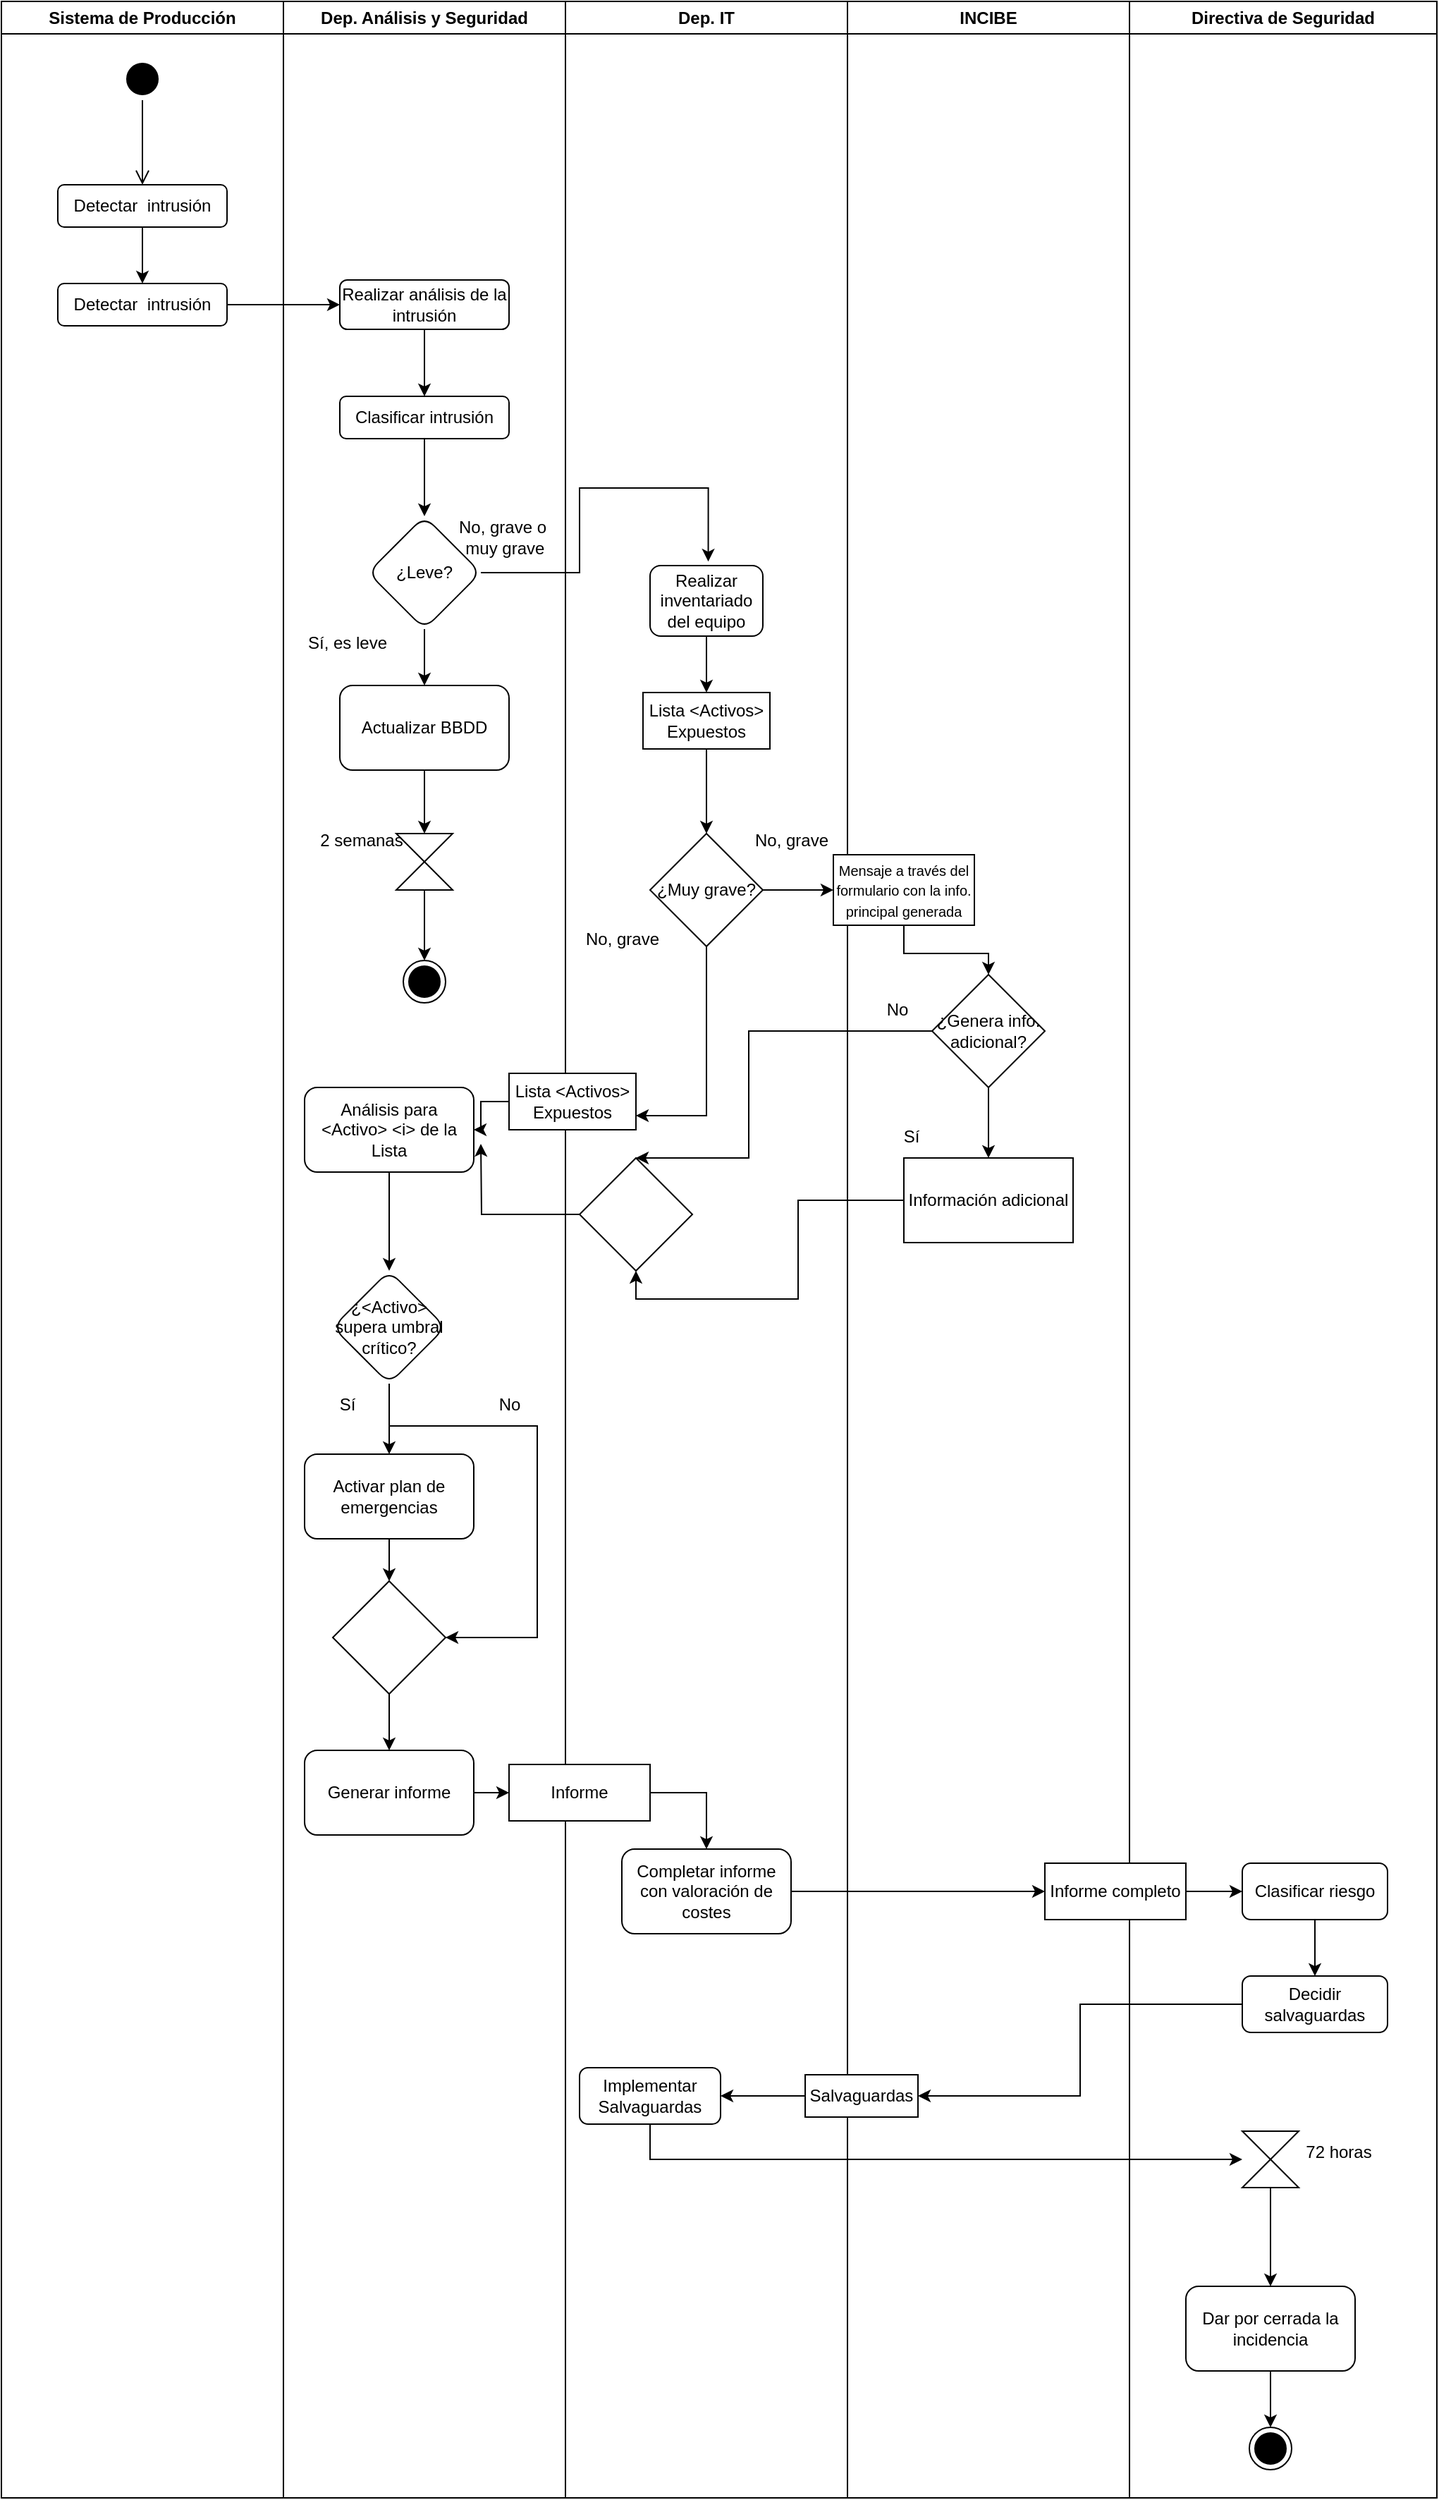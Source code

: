 <mxfile version="21.0.10" type="github">
  <diagram id="z1HNoc3UqeWXknCPnFcT" name="Página-2">
    <mxGraphModel dx="4300" dy="1803" grid="1" gridSize="10" guides="1" tooltips="1" connect="1" arrows="1" fold="1" page="1" pageScale="1" pageWidth="827" pageHeight="1169" math="0" shadow="0">
      <root>
        <mxCell id="0" />
        <mxCell id="1" parent="0" />
        <mxCell id="R80RbBcRoe1diIursg0G-1" value="Sistema de Producción" style="swimlane;whiteSpace=wrap;html=1;" parent="1" vertex="1">
          <mxGeometry x="20" y="40" width="200" height="1770" as="geometry" />
        </mxCell>
        <mxCell id="R80RbBcRoe1diIursg0G-6" value="" style="ellipse;html=1;shape=startState;fillColor=#000000;strokeColor=#000000;" parent="R80RbBcRoe1diIursg0G-1" vertex="1">
          <mxGeometry x="85" y="40" width="30" height="30" as="geometry" />
        </mxCell>
        <mxCell id="R80RbBcRoe1diIursg0G-7" value="" style="edgeStyle=orthogonalEdgeStyle;html=1;verticalAlign=bottom;endArrow=open;endSize=8;strokeColor=#000000;rounded=0;" parent="R80RbBcRoe1diIursg0G-1" source="R80RbBcRoe1diIursg0G-6" edge="1">
          <mxGeometry relative="1" as="geometry">
            <mxPoint x="100" y="130" as="targetPoint" />
          </mxGeometry>
        </mxCell>
        <mxCell id="adArxkpM5XN9gFVgzo69-3" value="" style="edgeStyle=orthogonalEdgeStyle;rounded=0;orthogonalLoop=1;jettySize=auto;html=1;" parent="R80RbBcRoe1diIursg0G-1" source="R80RbBcRoe1diIursg0G-8" target="adArxkpM5XN9gFVgzo69-2" edge="1">
          <mxGeometry relative="1" as="geometry" />
        </mxCell>
        <mxCell id="R80RbBcRoe1diIursg0G-8" value="Detectar&amp;nbsp; intrusión" style="rounded=1;whiteSpace=wrap;html=1;" parent="R80RbBcRoe1diIursg0G-1" vertex="1">
          <mxGeometry x="40" y="130" width="120" height="30" as="geometry" />
        </mxCell>
        <mxCell id="adArxkpM5XN9gFVgzo69-2" value="Detectar&amp;nbsp; intrusión" style="rounded=1;whiteSpace=wrap;html=1;" parent="R80RbBcRoe1diIursg0G-1" vertex="1">
          <mxGeometry x="40" y="200" width="120" height="30" as="geometry" />
        </mxCell>
        <mxCell id="R80RbBcRoe1diIursg0G-2" value="Dep. Análisis y Seguridad" style="swimlane;whiteSpace=wrap;html=1;" parent="1" vertex="1">
          <mxGeometry x="220" y="40" width="200" height="1770" as="geometry" />
        </mxCell>
        <mxCell id="adArxkpM5XN9gFVgzo69-7" value="" style="edgeStyle=orthogonalEdgeStyle;rounded=0;orthogonalLoop=1;jettySize=auto;html=1;" parent="R80RbBcRoe1diIursg0G-2" source="adArxkpM5XN9gFVgzo69-4" target="adArxkpM5XN9gFVgzo69-6" edge="1">
          <mxGeometry relative="1" as="geometry" />
        </mxCell>
        <mxCell id="adArxkpM5XN9gFVgzo69-4" value="Realizar análisis de la intrusión" style="whiteSpace=wrap;html=1;rounded=1;" parent="R80RbBcRoe1diIursg0G-2" vertex="1">
          <mxGeometry x="40" y="197.5" width="120" height="35" as="geometry" />
        </mxCell>
        <mxCell id="adArxkpM5XN9gFVgzo69-9" value="" style="edgeStyle=orthogonalEdgeStyle;rounded=0;orthogonalLoop=1;jettySize=auto;html=1;" parent="R80RbBcRoe1diIursg0G-2" source="adArxkpM5XN9gFVgzo69-6" target="adArxkpM5XN9gFVgzo69-8" edge="1">
          <mxGeometry relative="1" as="geometry" />
        </mxCell>
        <mxCell id="adArxkpM5XN9gFVgzo69-6" value="Clasificar intrusión" style="whiteSpace=wrap;html=1;rounded=1;" parent="R80RbBcRoe1diIursg0G-2" vertex="1">
          <mxGeometry x="40" y="280" width="120" height="30" as="geometry" />
        </mxCell>
        <mxCell id="adArxkpM5XN9gFVgzo69-11" value="" style="edgeStyle=orthogonalEdgeStyle;rounded=0;orthogonalLoop=1;jettySize=auto;html=1;" parent="R80RbBcRoe1diIursg0G-2" source="adArxkpM5XN9gFVgzo69-8" target="adArxkpM5XN9gFVgzo69-10" edge="1">
          <mxGeometry relative="1" as="geometry" />
        </mxCell>
        <mxCell id="adArxkpM5XN9gFVgzo69-8" value="¿Leve?" style="rhombus;whiteSpace=wrap;html=1;rounded=1;" parent="R80RbBcRoe1diIursg0G-2" vertex="1">
          <mxGeometry x="60" y="365" width="80" height="80" as="geometry" />
        </mxCell>
        <mxCell id="adArxkpM5XN9gFVgzo69-13" value="" style="edgeStyle=orthogonalEdgeStyle;rounded=0;orthogonalLoop=1;jettySize=auto;html=1;" parent="R80RbBcRoe1diIursg0G-2" source="adArxkpM5XN9gFVgzo69-10" target="adArxkpM5XN9gFVgzo69-12" edge="1">
          <mxGeometry relative="1" as="geometry" />
        </mxCell>
        <mxCell id="adArxkpM5XN9gFVgzo69-10" value="Actualizar BBDD" style="whiteSpace=wrap;html=1;rounded=1;" parent="R80RbBcRoe1diIursg0G-2" vertex="1">
          <mxGeometry x="40" y="485" width="120" height="60" as="geometry" />
        </mxCell>
        <mxCell id="adArxkpM5XN9gFVgzo69-15" value="" style="edgeStyle=orthogonalEdgeStyle;rounded=0;orthogonalLoop=1;jettySize=auto;html=1;" parent="R80RbBcRoe1diIursg0G-2" source="adArxkpM5XN9gFVgzo69-12" target="adArxkpM5XN9gFVgzo69-14" edge="1">
          <mxGeometry relative="1" as="geometry" />
        </mxCell>
        <mxCell id="adArxkpM5XN9gFVgzo69-12" value="" style="shape=collate;html=1;" parent="R80RbBcRoe1diIursg0G-2" vertex="1">
          <mxGeometry x="80" y="590" width="40" height="40" as="geometry" />
        </mxCell>
        <mxCell id="adArxkpM5XN9gFVgzo69-14" value="" style="ellipse;html=1;shape=endState;fillColor=strokeColor;" parent="R80RbBcRoe1diIursg0G-2" vertex="1">
          <mxGeometry x="85" y="680" width="30" height="30" as="geometry" />
        </mxCell>
        <mxCell id="adArxkpM5XN9gFVgzo69-16" value="Sí, es leve" style="text;html=1;align=center;verticalAlign=middle;resizable=0;points=[];autosize=1;strokeColor=none;fillColor=none;" parent="R80RbBcRoe1diIursg0G-2" vertex="1">
          <mxGeometry x="5" y="440" width="80" height="30" as="geometry" />
        </mxCell>
        <mxCell id="adArxkpM5XN9gFVgzo69-35" value="2 semanas" style="text;html=1;align=center;verticalAlign=middle;resizable=0;points=[];autosize=1;strokeColor=none;fillColor=none;" parent="R80RbBcRoe1diIursg0G-2" vertex="1">
          <mxGeometry x="15" y="580" width="80" height="30" as="geometry" />
        </mxCell>
        <mxCell id="adArxkpM5XN9gFVgzo69-40" value="No, grave o&lt;br&gt;&amp;nbsp;muy grave" style="text;html=1;align=center;verticalAlign=middle;resizable=0;points=[];autosize=1;strokeColor=none;fillColor=none;" parent="R80RbBcRoe1diIursg0G-2" vertex="1">
          <mxGeometry x="110" y="360" width="90" height="40" as="geometry" />
        </mxCell>
        <mxCell id="adArxkpM5XN9gFVgzo69-56" value="" style="edgeStyle=orthogonalEdgeStyle;rounded=0;orthogonalLoop=1;jettySize=auto;html=1;" parent="R80RbBcRoe1diIursg0G-2" source="adArxkpM5XN9gFVgzo69-52" target="adArxkpM5XN9gFVgzo69-55" edge="1">
          <mxGeometry relative="1" as="geometry" />
        </mxCell>
        <mxCell id="adArxkpM5XN9gFVgzo69-52" value="Análisis para &amp;lt;Activo&amp;gt; &amp;lt;i&amp;gt; de la Lista" style="rounded=1;whiteSpace=wrap;html=1;" parent="R80RbBcRoe1diIursg0G-2" vertex="1">
          <mxGeometry x="15" y="770" width="120" height="60" as="geometry" />
        </mxCell>
        <mxCell id="adArxkpM5XN9gFVgzo69-58" value="" style="edgeStyle=orthogonalEdgeStyle;rounded=0;orthogonalLoop=1;jettySize=auto;html=1;" parent="R80RbBcRoe1diIursg0G-2" source="adArxkpM5XN9gFVgzo69-55" target="adArxkpM5XN9gFVgzo69-57" edge="1">
          <mxGeometry relative="1" as="geometry" />
        </mxCell>
        <mxCell id="8xhlzW5Pru87AYJBVDdq-15" style="edgeStyle=orthogonalEdgeStyle;rounded=0;orthogonalLoop=1;jettySize=auto;html=1;entryX=1;entryY=0.5;entryDx=0;entryDy=0;" edge="1" parent="R80RbBcRoe1diIursg0G-2" source="adArxkpM5XN9gFVgzo69-55" target="8xhlzW5Pru87AYJBVDdq-13">
          <mxGeometry relative="1" as="geometry">
            <Array as="points">
              <mxPoint x="75" y="1010" />
              <mxPoint x="180" y="1010" />
              <mxPoint x="180" y="1160" />
            </Array>
          </mxGeometry>
        </mxCell>
        <mxCell id="adArxkpM5XN9gFVgzo69-55" value="¿&amp;lt;Activo&amp;gt; supera umbral crítico?" style="rhombus;whiteSpace=wrap;html=1;rounded=1;" parent="R80RbBcRoe1diIursg0G-2" vertex="1">
          <mxGeometry x="35" y="900" width="80" height="80" as="geometry" />
        </mxCell>
        <mxCell id="8xhlzW5Pru87AYJBVDdq-14" value="" style="edgeStyle=orthogonalEdgeStyle;rounded=0;orthogonalLoop=1;jettySize=auto;html=1;" edge="1" parent="R80RbBcRoe1diIursg0G-2" source="adArxkpM5XN9gFVgzo69-57" target="8xhlzW5Pru87AYJBVDdq-13">
          <mxGeometry relative="1" as="geometry" />
        </mxCell>
        <mxCell id="adArxkpM5XN9gFVgzo69-57" value="Activar plan de emergencias" style="whiteSpace=wrap;html=1;rounded=1;" parent="R80RbBcRoe1diIursg0G-2" vertex="1">
          <mxGeometry x="15" y="1030" width="120" height="60" as="geometry" />
        </mxCell>
        <mxCell id="adArxkpM5XN9gFVgzo69-59" value="Sí" style="text;html=1;align=center;verticalAlign=middle;resizable=0;points=[];autosize=1;strokeColor=none;fillColor=none;" parent="R80RbBcRoe1diIursg0G-2" vertex="1">
          <mxGeometry x="30" y="980" width="30" height="30" as="geometry" />
        </mxCell>
        <mxCell id="8xhlzW5Pru87AYJBVDdq-18" value="" style="edgeStyle=orthogonalEdgeStyle;rounded=0;orthogonalLoop=1;jettySize=auto;html=1;" edge="1" parent="R80RbBcRoe1diIursg0G-2" source="8xhlzW5Pru87AYJBVDdq-13" target="8xhlzW5Pru87AYJBVDdq-17">
          <mxGeometry relative="1" as="geometry" />
        </mxCell>
        <mxCell id="8xhlzW5Pru87AYJBVDdq-13" value="" style="rhombus;whiteSpace=wrap;html=1;" vertex="1" parent="R80RbBcRoe1diIursg0G-2">
          <mxGeometry x="35" y="1120" width="80" height="80" as="geometry" />
        </mxCell>
        <mxCell id="8xhlzW5Pru87AYJBVDdq-16" value="No" style="text;html=1;align=center;verticalAlign=middle;resizable=0;points=[];autosize=1;strokeColor=none;fillColor=none;" vertex="1" parent="R80RbBcRoe1diIursg0G-2">
          <mxGeometry x="140" y="980" width="40" height="30" as="geometry" />
        </mxCell>
        <mxCell id="8xhlzW5Pru87AYJBVDdq-17" value="Generar informe" style="rounded=1;whiteSpace=wrap;html=1;" vertex="1" parent="R80RbBcRoe1diIursg0G-2">
          <mxGeometry x="15" y="1240" width="120" height="60" as="geometry" />
        </mxCell>
        <mxCell id="R80RbBcRoe1diIursg0G-3" value="Dep. IT" style="swimlane;whiteSpace=wrap;html=1;" parent="1" vertex="1">
          <mxGeometry x="420" y="40" width="200" height="1770" as="geometry" />
        </mxCell>
        <mxCell id="adArxkpM5XN9gFVgzo69-36" style="edgeStyle=orthogonalEdgeStyle;rounded=0;orthogonalLoop=1;jettySize=auto;html=1;" parent="R80RbBcRoe1diIursg0G-3" source="adArxkpM5XN9gFVgzo69-24" target="adArxkpM5XN9gFVgzo69-28" edge="1">
          <mxGeometry relative="1" as="geometry" />
        </mxCell>
        <mxCell id="adArxkpM5XN9gFVgzo69-24" value="Realizar inventariado del equipo" style="rounded=1;whiteSpace=wrap;html=1;" parent="R80RbBcRoe1diIursg0G-3" vertex="1">
          <mxGeometry x="60" y="400" width="80" height="50" as="geometry" />
        </mxCell>
        <mxCell id="adArxkpM5XN9gFVgzo69-38" value="" style="edgeStyle=orthogonalEdgeStyle;rounded=0;orthogonalLoop=1;jettySize=auto;html=1;" parent="R80RbBcRoe1diIursg0G-3" source="adArxkpM5XN9gFVgzo69-28" target="adArxkpM5XN9gFVgzo69-37" edge="1">
          <mxGeometry relative="1" as="geometry" />
        </mxCell>
        <mxCell id="adArxkpM5XN9gFVgzo69-28" value="Lista &amp;lt;Activos&amp;gt; Expuestos" style="rounded=0;whiteSpace=wrap;html=1;" parent="R80RbBcRoe1diIursg0G-3" vertex="1">
          <mxGeometry x="55" y="490" width="90" height="40" as="geometry" />
        </mxCell>
        <mxCell id="adArxkpM5XN9gFVgzo69-50" style="edgeStyle=orthogonalEdgeStyle;rounded=0;orthogonalLoop=1;jettySize=auto;html=1;entryX=1;entryY=0.75;entryDx=0;entryDy=0;" parent="R80RbBcRoe1diIursg0G-3" source="adArxkpM5XN9gFVgzo69-37" target="adArxkpM5XN9gFVgzo69-48" edge="1">
          <mxGeometry relative="1" as="geometry">
            <Array as="points">
              <mxPoint x="100" y="790" />
            </Array>
          </mxGeometry>
        </mxCell>
        <mxCell id="adArxkpM5XN9gFVgzo69-37" value="¿Muy grave?" style="rhombus;whiteSpace=wrap;html=1;rounded=0;" parent="R80RbBcRoe1diIursg0G-3" vertex="1">
          <mxGeometry x="60" y="590" width="80" height="80" as="geometry" />
        </mxCell>
        <mxCell id="adArxkpM5XN9gFVgzo69-39" value="No, grave" style="text;html=1;align=center;verticalAlign=middle;resizable=0;points=[];autosize=1;strokeColor=none;fillColor=none;" parent="R80RbBcRoe1diIursg0G-3" vertex="1">
          <mxGeometry y="650" width="80" height="30" as="geometry" />
        </mxCell>
        <mxCell id="adArxkpM5XN9gFVgzo69-45" value="No, grave" style="text;html=1;align=center;verticalAlign=middle;resizable=0;points=[];autosize=1;strokeColor=none;fillColor=none;" parent="R80RbBcRoe1diIursg0G-3" vertex="1">
          <mxGeometry x="120" y="580" width="80" height="30" as="geometry" />
        </mxCell>
        <mxCell id="adArxkpM5XN9gFVgzo69-48" value="Lista &amp;lt;Activos&amp;gt; Expuestos" style="rounded=0;whiteSpace=wrap;html=1;" parent="R80RbBcRoe1diIursg0G-3" vertex="1">
          <mxGeometry x="-40" y="760" width="90" height="40" as="geometry" />
        </mxCell>
        <mxCell id="8xhlzW5Pru87AYJBVDdq-11" style="edgeStyle=orthogonalEdgeStyle;rounded=0;orthogonalLoop=1;jettySize=auto;html=1;" edge="1" parent="R80RbBcRoe1diIursg0G-3" source="8xhlzW5Pru87AYJBVDdq-8">
          <mxGeometry relative="1" as="geometry">
            <mxPoint x="-60" y="810" as="targetPoint" />
          </mxGeometry>
        </mxCell>
        <mxCell id="8xhlzW5Pru87AYJBVDdq-8" value="" style="rhombus;whiteSpace=wrap;html=1;" vertex="1" parent="R80RbBcRoe1diIursg0G-3">
          <mxGeometry x="10" y="820" width="80" height="80" as="geometry" />
        </mxCell>
        <mxCell id="vH-yhjC-cb7iYyxHxaEe-2" style="edgeStyle=orthogonalEdgeStyle;rounded=0;orthogonalLoop=1;jettySize=auto;html=1;entryX=0.5;entryY=0;entryDx=0;entryDy=0;" edge="1" parent="R80RbBcRoe1diIursg0G-3" source="8xhlzW5Pru87AYJBVDdq-19" target="vH-yhjC-cb7iYyxHxaEe-1">
          <mxGeometry relative="1" as="geometry">
            <Array as="points">
              <mxPoint x="100" y="1270" />
            </Array>
          </mxGeometry>
        </mxCell>
        <mxCell id="8xhlzW5Pru87AYJBVDdq-19" value="Informe" style="rounded=0;whiteSpace=wrap;html=1;" vertex="1" parent="R80RbBcRoe1diIursg0G-3">
          <mxGeometry x="-40" y="1250" width="100" height="40" as="geometry" />
        </mxCell>
        <mxCell id="vH-yhjC-cb7iYyxHxaEe-1" value="Completar informe con valoración de costes" style="rounded=1;whiteSpace=wrap;html=1;" vertex="1" parent="R80RbBcRoe1diIursg0G-3">
          <mxGeometry x="40" y="1310" width="120" height="60" as="geometry" />
        </mxCell>
        <mxCell id="vH-yhjC-cb7iYyxHxaEe-16" value="Implementar Salvaguardas" style="rounded=1;whiteSpace=wrap;html=1;" vertex="1" parent="R80RbBcRoe1diIursg0G-3">
          <mxGeometry x="10" y="1465" width="100" height="40" as="geometry" />
        </mxCell>
        <mxCell id="R80RbBcRoe1diIursg0G-4" value="INCIBE" style="swimlane;whiteSpace=wrap;html=1;" parent="1" vertex="1">
          <mxGeometry x="620" y="40" width="200" height="1770" as="geometry" />
        </mxCell>
        <mxCell id="8xhlzW5Pru87AYJBVDdq-3" value="" style="edgeStyle=orthogonalEdgeStyle;rounded=0;orthogonalLoop=1;jettySize=auto;html=1;" edge="1" parent="R80RbBcRoe1diIursg0G-4" source="adArxkpM5XN9gFVgzo69-42" target="8xhlzW5Pru87AYJBVDdq-2">
          <mxGeometry relative="1" as="geometry" />
        </mxCell>
        <mxCell id="adArxkpM5XN9gFVgzo69-42" value="&lt;font style=&quot;font-size: 10px;&quot;&gt;Mensaje a través del formulario con la info. principal generada&lt;/font&gt;" style="rounded=0;whiteSpace=wrap;html=1;" parent="R80RbBcRoe1diIursg0G-4" vertex="1">
          <mxGeometry x="-10" y="605" width="100" height="50" as="geometry" />
        </mxCell>
        <mxCell id="8xhlzW5Pru87AYJBVDdq-6" value="" style="edgeStyle=orthogonalEdgeStyle;rounded=0;orthogonalLoop=1;jettySize=auto;html=1;" edge="1" parent="R80RbBcRoe1diIursg0G-4" source="8xhlzW5Pru87AYJBVDdq-2" target="8xhlzW5Pru87AYJBVDdq-5">
          <mxGeometry relative="1" as="geometry" />
        </mxCell>
        <mxCell id="8xhlzW5Pru87AYJBVDdq-2" value="¿Genera info. adicional?" style="rhombus;whiteSpace=wrap;html=1;rounded=0;" vertex="1" parent="R80RbBcRoe1diIursg0G-4">
          <mxGeometry x="60" y="690" width="80" height="80" as="geometry" />
        </mxCell>
        <mxCell id="8xhlzW5Pru87AYJBVDdq-5" value="Información adicional" style="whiteSpace=wrap;html=1;rounded=0;" vertex="1" parent="R80RbBcRoe1diIursg0G-4">
          <mxGeometry x="40" y="820" width="120" height="60" as="geometry" />
        </mxCell>
        <mxCell id="8xhlzW5Pru87AYJBVDdq-7" value="Sí" style="text;html=1;align=center;verticalAlign=middle;resizable=0;points=[];autosize=1;strokeColor=none;fillColor=none;" vertex="1" parent="R80RbBcRoe1diIursg0G-4">
          <mxGeometry x="30" y="790" width="30" height="30" as="geometry" />
        </mxCell>
        <mxCell id="8xhlzW5Pru87AYJBVDdq-12" value="No" style="text;html=1;align=center;verticalAlign=middle;resizable=0;points=[];autosize=1;strokeColor=none;fillColor=none;" vertex="1" parent="R80RbBcRoe1diIursg0G-4">
          <mxGeometry x="15" y="700" width="40" height="30" as="geometry" />
        </mxCell>
        <mxCell id="vH-yhjC-cb7iYyxHxaEe-14" value="Salvaguardas" style="rounded=0;whiteSpace=wrap;html=1;" vertex="1" parent="R80RbBcRoe1diIursg0G-4">
          <mxGeometry x="-30" y="1470" width="80" height="30" as="geometry" />
        </mxCell>
        <mxCell id="R80RbBcRoe1diIursg0G-5" value="Directiva de Seguridad" style="swimlane;whiteSpace=wrap;html=1;" parent="1" vertex="1">
          <mxGeometry x="820" y="40" width="218" height="1770" as="geometry" />
        </mxCell>
        <mxCell id="vH-yhjC-cb7iYyxHxaEe-12" value="" style="edgeStyle=orthogonalEdgeStyle;rounded=0;orthogonalLoop=1;jettySize=auto;html=1;" edge="1" parent="R80RbBcRoe1diIursg0G-5" source="vH-yhjC-cb7iYyxHxaEe-3" target="vH-yhjC-cb7iYyxHxaEe-8">
          <mxGeometry relative="1" as="geometry" />
        </mxCell>
        <mxCell id="vH-yhjC-cb7iYyxHxaEe-3" value="Informe completo" style="rounded=0;whiteSpace=wrap;html=1;" vertex="1" parent="R80RbBcRoe1diIursg0G-5">
          <mxGeometry x="-60" y="1320" width="100" height="40" as="geometry" />
        </mxCell>
        <mxCell id="vH-yhjC-cb7iYyxHxaEe-13" value="" style="edgeStyle=orthogonalEdgeStyle;rounded=0;orthogonalLoop=1;jettySize=auto;html=1;" edge="1" parent="R80RbBcRoe1diIursg0G-5" source="vH-yhjC-cb7iYyxHxaEe-8" target="vH-yhjC-cb7iYyxHxaEe-10">
          <mxGeometry relative="1" as="geometry" />
        </mxCell>
        <mxCell id="vH-yhjC-cb7iYyxHxaEe-8" value="Clasificar riesgo" style="rounded=1;whiteSpace=wrap;html=1;" vertex="1" parent="R80RbBcRoe1diIursg0G-5">
          <mxGeometry x="80" y="1320" width="103" height="40" as="geometry" />
        </mxCell>
        <mxCell id="vH-yhjC-cb7iYyxHxaEe-10" value="Decidir salvaguardas" style="rounded=1;whiteSpace=wrap;html=1;" vertex="1" parent="R80RbBcRoe1diIursg0G-5">
          <mxGeometry x="80" y="1400" width="103" height="40" as="geometry" />
        </mxCell>
        <mxCell id="vH-yhjC-cb7iYyxHxaEe-24" value="" style="edgeStyle=orthogonalEdgeStyle;rounded=0;orthogonalLoop=1;jettySize=auto;html=1;" edge="1" parent="R80RbBcRoe1diIursg0G-5" source="vH-yhjC-cb7iYyxHxaEe-18" target="vH-yhjC-cb7iYyxHxaEe-23">
          <mxGeometry relative="1" as="geometry" />
        </mxCell>
        <mxCell id="vH-yhjC-cb7iYyxHxaEe-18" value="" style="shape=collate;html=1;" vertex="1" parent="R80RbBcRoe1diIursg0G-5">
          <mxGeometry x="80" y="1510" width="40" height="40" as="geometry" />
        </mxCell>
        <mxCell id="vH-yhjC-cb7iYyxHxaEe-20" value="72 horas" style="text;html=1;align=center;verticalAlign=middle;resizable=0;points=[];autosize=1;strokeColor=none;fillColor=none;" vertex="1" parent="R80RbBcRoe1diIursg0G-5">
          <mxGeometry x="113" y="1510" width="70" height="30" as="geometry" />
        </mxCell>
        <mxCell id="vH-yhjC-cb7iYyxHxaEe-25" value="" style="edgeStyle=orthogonalEdgeStyle;rounded=0;orthogonalLoop=1;jettySize=auto;html=1;" edge="1" parent="R80RbBcRoe1diIursg0G-5" source="vH-yhjC-cb7iYyxHxaEe-23" target="vH-yhjC-cb7iYyxHxaEe-21">
          <mxGeometry relative="1" as="geometry" />
        </mxCell>
        <mxCell id="vH-yhjC-cb7iYyxHxaEe-23" value="Dar por cerrada la incidencia" style="rounded=1;whiteSpace=wrap;html=1;" vertex="1" parent="R80RbBcRoe1diIursg0G-5">
          <mxGeometry x="40" y="1620" width="120" height="60" as="geometry" />
        </mxCell>
        <mxCell id="vH-yhjC-cb7iYyxHxaEe-21" value="" style="ellipse;html=1;shape=endState;fillColor=strokeColor;" vertex="1" parent="R80RbBcRoe1diIursg0G-5">
          <mxGeometry x="85" y="1720" width="30" height="30" as="geometry" />
        </mxCell>
        <mxCell id="adArxkpM5XN9gFVgzo69-5" value="" style="edgeStyle=orthogonalEdgeStyle;rounded=0;orthogonalLoop=1;jettySize=auto;html=1;" parent="1" source="adArxkpM5XN9gFVgzo69-2" target="adArxkpM5XN9gFVgzo69-4" edge="1">
          <mxGeometry relative="1" as="geometry" />
        </mxCell>
        <mxCell id="adArxkpM5XN9gFVgzo69-22" value="" style="edgeStyle=orthogonalEdgeStyle;rounded=0;orthogonalLoop=1;jettySize=auto;html=1;entryX=-0.073;entryY=0.484;entryDx=0;entryDy=0;entryPerimeter=0;" parent="1" source="adArxkpM5XN9gFVgzo69-8" edge="1">
          <mxGeometry relative="1" as="geometry">
            <mxPoint x="521.28" y="437.135" as="targetPoint" />
            <Array as="points">
              <mxPoint x="430" y="445" />
              <mxPoint x="430" y="385" />
              <mxPoint x="521" y="385" />
            </Array>
          </mxGeometry>
        </mxCell>
        <mxCell id="adArxkpM5XN9gFVgzo69-44" value="" style="edgeStyle=orthogonalEdgeStyle;rounded=0;orthogonalLoop=1;jettySize=auto;html=1;" parent="1" source="adArxkpM5XN9gFVgzo69-37" target="adArxkpM5XN9gFVgzo69-42" edge="1">
          <mxGeometry relative="1" as="geometry" />
        </mxCell>
        <mxCell id="adArxkpM5XN9gFVgzo69-53" style="edgeStyle=orthogonalEdgeStyle;rounded=0;orthogonalLoop=1;jettySize=auto;html=1;entryX=1;entryY=0.5;entryDx=0;entryDy=0;" parent="1" source="adArxkpM5XN9gFVgzo69-48" target="adArxkpM5XN9gFVgzo69-52" edge="1">
          <mxGeometry relative="1" as="geometry" />
        </mxCell>
        <mxCell id="8xhlzW5Pru87AYJBVDdq-9" style="edgeStyle=orthogonalEdgeStyle;rounded=0;orthogonalLoop=1;jettySize=auto;html=1;entryX=0.5;entryY=1;entryDx=0;entryDy=0;" edge="1" parent="1" source="8xhlzW5Pru87AYJBVDdq-5" target="8xhlzW5Pru87AYJBVDdq-8">
          <mxGeometry relative="1" as="geometry" />
        </mxCell>
        <mxCell id="8xhlzW5Pru87AYJBVDdq-10" style="edgeStyle=orthogonalEdgeStyle;rounded=0;orthogonalLoop=1;jettySize=auto;html=1;entryX=0.5;entryY=0;entryDx=0;entryDy=0;" edge="1" parent="1" source="8xhlzW5Pru87AYJBVDdq-2" target="8xhlzW5Pru87AYJBVDdq-8">
          <mxGeometry relative="1" as="geometry">
            <Array as="points">
              <mxPoint x="550" y="770" />
              <mxPoint x="550" y="860" />
            </Array>
          </mxGeometry>
        </mxCell>
        <mxCell id="8xhlzW5Pru87AYJBVDdq-20" value="" style="edgeStyle=orthogonalEdgeStyle;rounded=0;orthogonalLoop=1;jettySize=auto;html=1;" edge="1" parent="1" source="8xhlzW5Pru87AYJBVDdq-17" target="8xhlzW5Pru87AYJBVDdq-19">
          <mxGeometry relative="1" as="geometry" />
        </mxCell>
        <mxCell id="vH-yhjC-cb7iYyxHxaEe-5" style="edgeStyle=orthogonalEdgeStyle;rounded=0;orthogonalLoop=1;jettySize=auto;html=1;entryX=0;entryY=0.5;entryDx=0;entryDy=0;" edge="1" parent="1" source="vH-yhjC-cb7iYyxHxaEe-1" target="vH-yhjC-cb7iYyxHxaEe-3">
          <mxGeometry relative="1" as="geometry" />
        </mxCell>
        <mxCell id="vH-yhjC-cb7iYyxHxaEe-15" style="edgeStyle=orthogonalEdgeStyle;rounded=0;orthogonalLoop=1;jettySize=auto;html=1;entryX=1;entryY=0.5;entryDx=0;entryDy=0;" edge="1" parent="1" source="vH-yhjC-cb7iYyxHxaEe-10" target="vH-yhjC-cb7iYyxHxaEe-14">
          <mxGeometry relative="1" as="geometry" />
        </mxCell>
        <mxCell id="vH-yhjC-cb7iYyxHxaEe-17" style="edgeStyle=orthogonalEdgeStyle;rounded=0;orthogonalLoop=1;jettySize=auto;html=1;entryX=1;entryY=0.5;entryDx=0;entryDy=0;" edge="1" parent="1" source="vH-yhjC-cb7iYyxHxaEe-14" target="vH-yhjC-cb7iYyxHxaEe-16">
          <mxGeometry relative="1" as="geometry" />
        </mxCell>
        <mxCell id="vH-yhjC-cb7iYyxHxaEe-19" style="edgeStyle=orthogonalEdgeStyle;rounded=0;orthogonalLoop=1;jettySize=auto;html=1;entryX=0;entryY=0.5;entryDx=0;entryDy=0;" edge="1" parent="1" source="vH-yhjC-cb7iYyxHxaEe-16" target="vH-yhjC-cb7iYyxHxaEe-18">
          <mxGeometry relative="1" as="geometry">
            <Array as="points">
              <mxPoint x="480" y="1570" />
            </Array>
          </mxGeometry>
        </mxCell>
      </root>
    </mxGraphModel>
  </diagram>
</mxfile>

